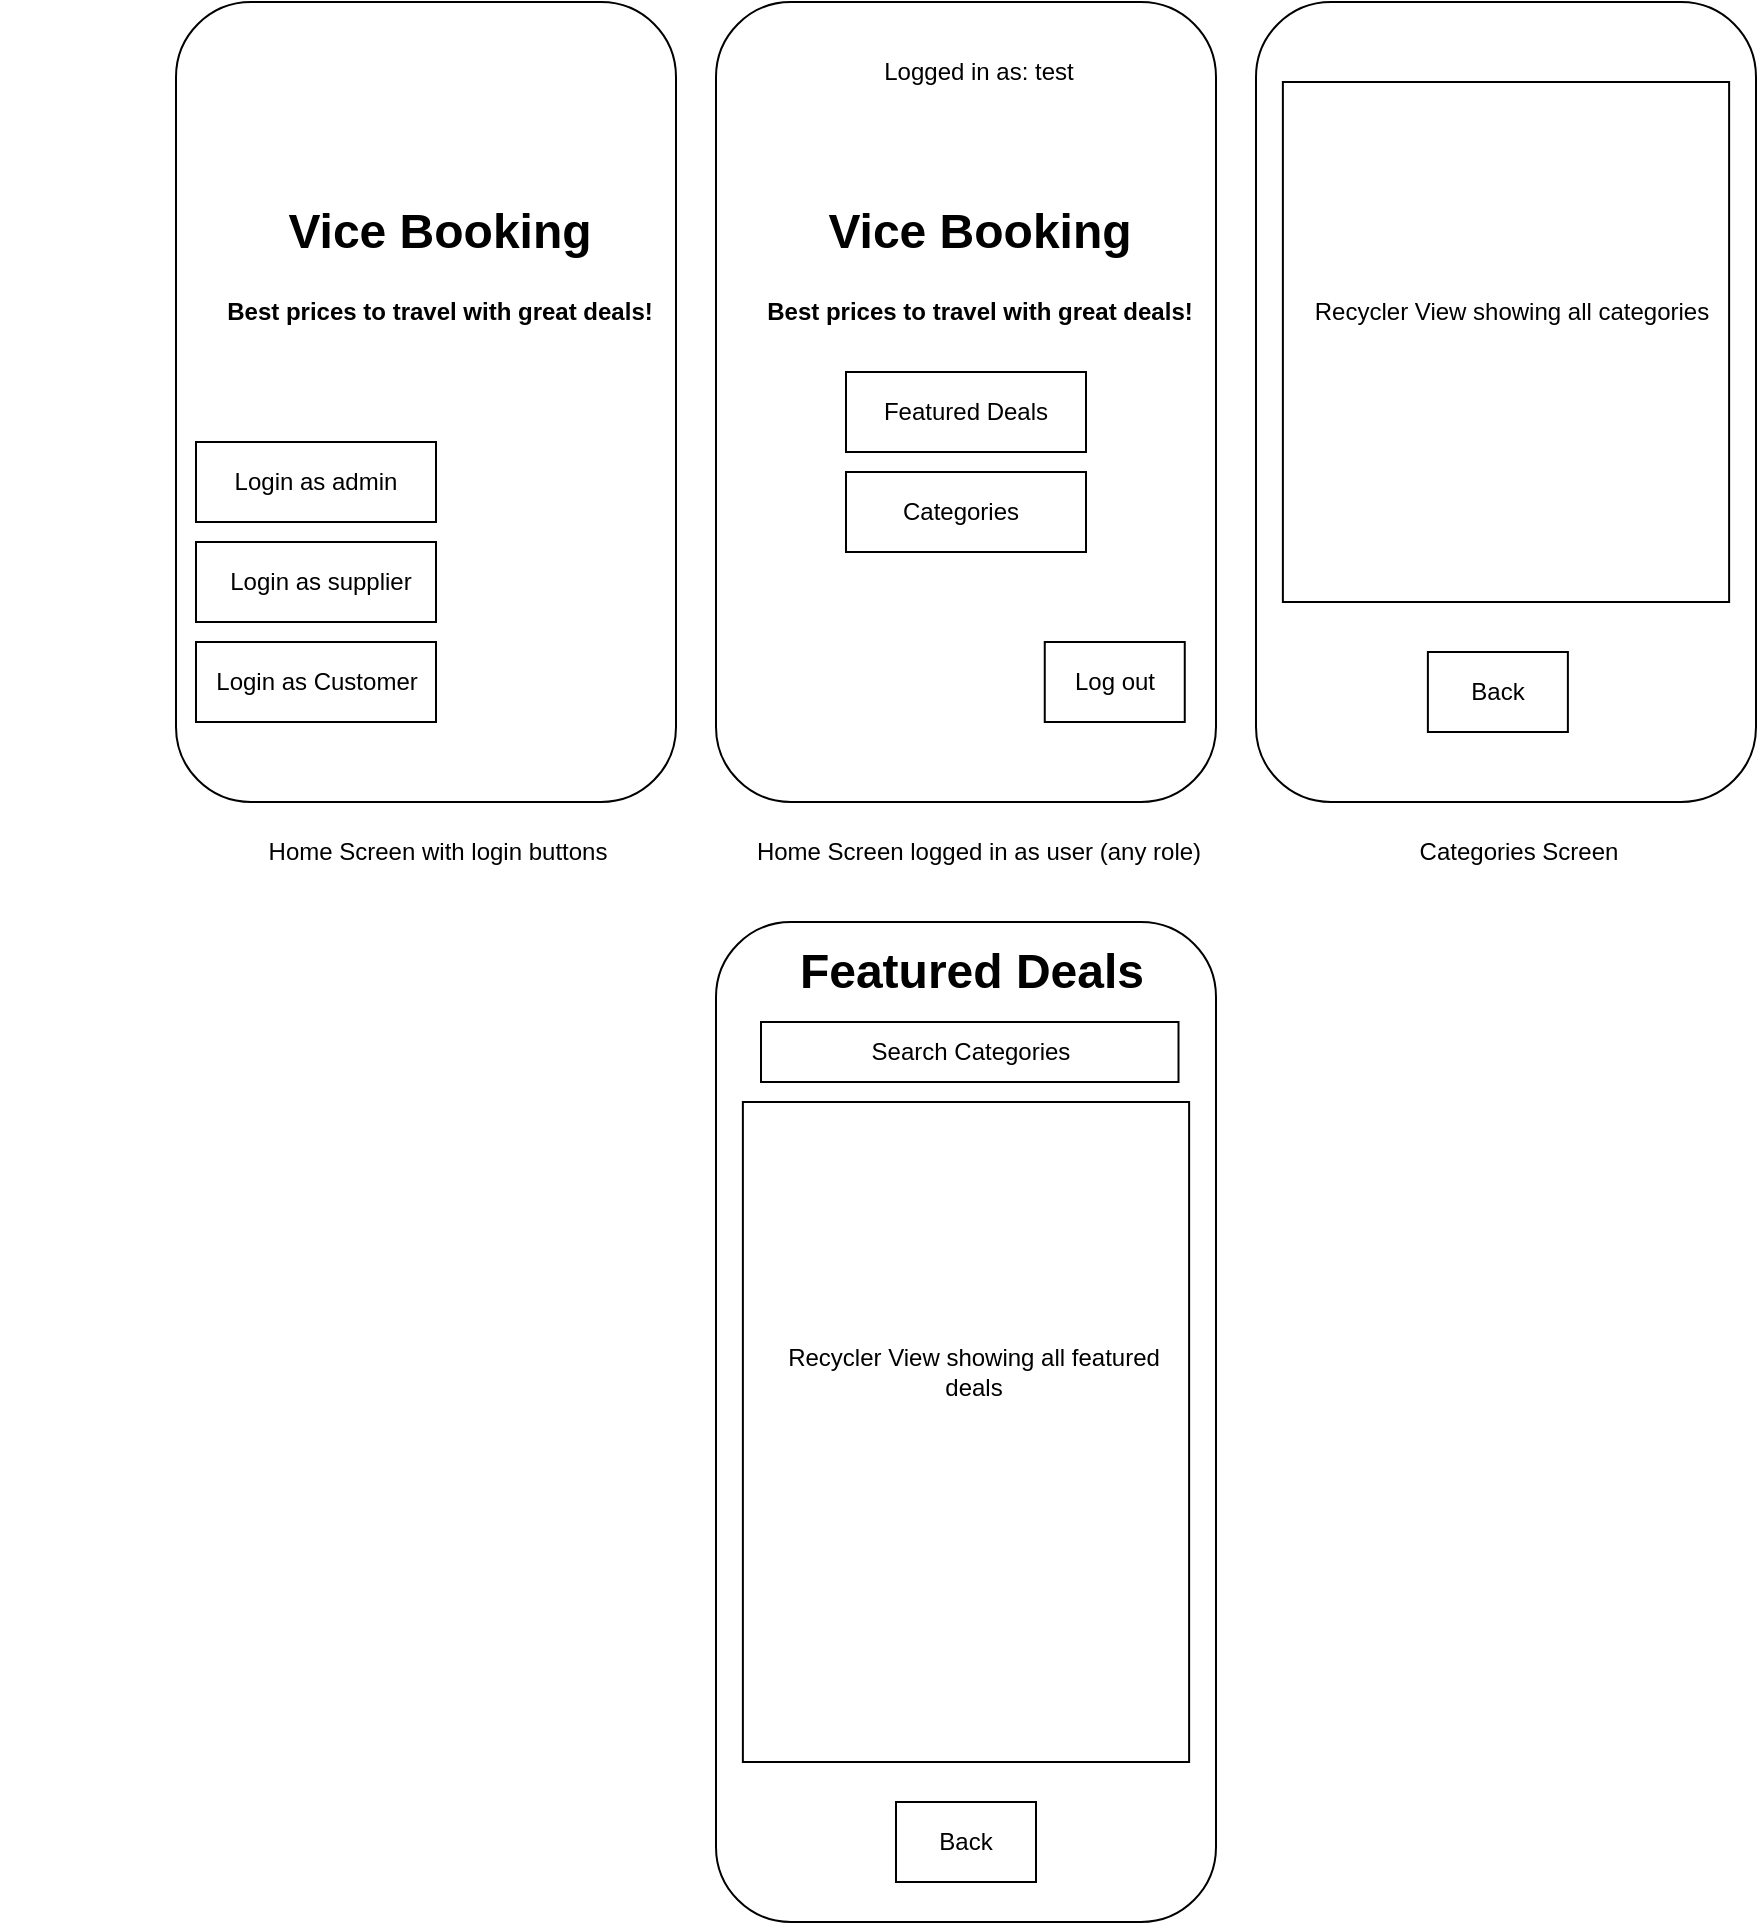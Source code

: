 <mxfile version="24.0.4" type="device">
  <diagram name="Page-1" id="WXH63kzB5HC8cYzc-r9u">
    <mxGraphModel dx="2537" dy="984" grid="1" gridSize="10" guides="1" tooltips="1" connect="1" arrows="1" fold="1" page="1" pageScale="1" pageWidth="850" pageHeight="1100" math="0" shadow="0">
      <root>
        <mxCell id="0" />
        <mxCell id="1" parent="0" />
        <mxCell id="rczzJYTpHLbBexRffqMJ-2" value="" style="rounded=1;whiteSpace=wrap;html=1;" vertex="1" parent="1">
          <mxGeometry x="40" y="30" width="250" height="400" as="geometry" />
        </mxCell>
        <mxCell id="rczzJYTpHLbBexRffqMJ-3" value="Vice Booking" style="text;html=1;align=center;verticalAlign=middle;whiteSpace=wrap;rounded=0;fontSize=24;fontStyle=1" vertex="1" parent="1">
          <mxGeometry x="92.5" y="130" width="157.5" height="30" as="geometry" />
        </mxCell>
        <mxCell id="rczzJYTpHLbBexRffqMJ-4" value="Best prices to travel with great deals!" style="text;html=1;align=center;verticalAlign=middle;whiteSpace=wrap;rounded=0;fontSize=12;fontStyle=1" vertex="1" parent="1">
          <mxGeometry x="-47.5" y="170" width="437.5" height="30" as="geometry" />
        </mxCell>
        <mxCell id="rczzJYTpHLbBexRffqMJ-5" value="" style="rounded=0;whiteSpace=wrap;html=1;" vertex="1" parent="1">
          <mxGeometry x="50" y="250" width="120" height="40" as="geometry" />
        </mxCell>
        <mxCell id="rczzJYTpHLbBexRffqMJ-6" value="Login as admin" style="text;html=1;align=center;verticalAlign=middle;whiteSpace=wrap;rounded=0;" vertex="1" parent="1">
          <mxGeometry x="65" y="255" width="90" height="30" as="geometry" />
        </mxCell>
        <mxCell id="rczzJYTpHLbBexRffqMJ-7" value="" style="rounded=0;whiteSpace=wrap;html=1;" vertex="1" parent="1">
          <mxGeometry x="50" y="300" width="120" height="40" as="geometry" />
        </mxCell>
        <mxCell id="rczzJYTpHLbBexRffqMJ-8" value="Login as supplier" style="text;html=1;align=center;verticalAlign=middle;whiteSpace=wrap;rounded=0;" vertex="1" parent="1">
          <mxGeometry x="65" y="305" width="95" height="30" as="geometry" />
        </mxCell>
        <mxCell id="rczzJYTpHLbBexRffqMJ-9" value="" style="rounded=0;whiteSpace=wrap;html=1;" vertex="1" parent="1">
          <mxGeometry x="50" y="350" width="120" height="40" as="geometry" />
        </mxCell>
        <mxCell id="rczzJYTpHLbBexRffqMJ-10" value="Login as Customer" style="text;html=1;align=center;verticalAlign=middle;whiteSpace=wrap;rounded=0;" vertex="1" parent="1">
          <mxGeometry x="57.5" y="355" width="105" height="30" as="geometry" />
        </mxCell>
        <mxCell id="rczzJYTpHLbBexRffqMJ-11" value="Home Screen with login buttons" style="text;html=1;align=center;verticalAlign=middle;whiteSpace=wrap;rounded=0;" vertex="1" parent="1">
          <mxGeometry x="71.25" y="440" width="200" height="30" as="geometry" />
        </mxCell>
        <mxCell id="rczzJYTpHLbBexRffqMJ-12" value="" style="rounded=1;whiteSpace=wrap;html=1;" vertex="1" parent="1">
          <mxGeometry x="310" y="30" width="250" height="400" as="geometry" />
        </mxCell>
        <mxCell id="rczzJYTpHLbBexRffqMJ-13" value="Vice Booking" style="text;html=1;align=center;verticalAlign=middle;whiteSpace=wrap;rounded=0;fontSize=24;fontStyle=1" vertex="1" parent="1">
          <mxGeometry x="362.5" y="130" width="157.5" height="30" as="geometry" />
        </mxCell>
        <mxCell id="rczzJYTpHLbBexRffqMJ-14" value="" style="rounded=0;whiteSpace=wrap;html=1;" vertex="1" parent="1">
          <mxGeometry x="375" y="215" width="120" height="40" as="geometry" />
        </mxCell>
        <mxCell id="rczzJYTpHLbBexRffqMJ-15" value="Featured Deals" style="text;html=1;align=center;verticalAlign=middle;whiteSpace=wrap;rounded=0;" vertex="1" parent="1">
          <mxGeometry x="390" y="220" width="90" height="30" as="geometry" />
        </mxCell>
        <mxCell id="rczzJYTpHLbBexRffqMJ-16" value="" style="rounded=0;whiteSpace=wrap;html=1;" vertex="1" parent="1">
          <mxGeometry x="375" y="265" width="120" height="40" as="geometry" />
        </mxCell>
        <mxCell id="rczzJYTpHLbBexRffqMJ-17" value="Categories" style="text;html=1;align=center;verticalAlign=middle;whiteSpace=wrap;rounded=0;" vertex="1" parent="1">
          <mxGeometry x="385" y="270" width="95" height="30" as="geometry" />
        </mxCell>
        <mxCell id="rczzJYTpHLbBexRffqMJ-20" value="Home Screen logged in as user (any role)" style="text;html=1;align=center;verticalAlign=middle;whiteSpace=wrap;rounded=0;" vertex="1" parent="1">
          <mxGeometry x="326.88" y="440" width="228.75" height="30" as="geometry" />
        </mxCell>
        <mxCell id="rczzJYTpHLbBexRffqMJ-21" value="Best prices to travel with great deals!" style="text;html=1;align=center;verticalAlign=middle;whiteSpace=wrap;rounded=0;fontSize=12;fontStyle=1" vertex="1" parent="1">
          <mxGeometry x="222.5" y="170" width="437.5" height="30" as="geometry" />
        </mxCell>
        <mxCell id="rczzJYTpHLbBexRffqMJ-22" value="" style="rounded=0;whiteSpace=wrap;html=1;" vertex="1" parent="1">
          <mxGeometry x="474.38" y="350" width="70" height="40" as="geometry" />
        </mxCell>
        <mxCell id="rczzJYTpHLbBexRffqMJ-23" value="Log out" style="text;html=1;align=center;verticalAlign=middle;whiteSpace=wrap;rounded=0;" vertex="1" parent="1">
          <mxGeometry x="463.13" y="355" width="92.5" height="30" as="geometry" />
        </mxCell>
        <mxCell id="rczzJYTpHLbBexRffqMJ-25" value="Logged in as: test" style="text;html=1;align=center;verticalAlign=middle;whiteSpace=wrap;rounded=0;" vertex="1" parent="1">
          <mxGeometry x="383.75" y="50" width="115" height="30" as="geometry" />
        </mxCell>
        <mxCell id="rczzJYTpHLbBexRffqMJ-26" value="" style="rounded=1;whiteSpace=wrap;html=1;" vertex="1" parent="1">
          <mxGeometry x="580" y="30" width="250" height="400" as="geometry" />
        </mxCell>
        <mxCell id="rczzJYTpHLbBexRffqMJ-32" value="Categories Screen" style="text;html=1;align=center;verticalAlign=middle;whiteSpace=wrap;rounded=0;" vertex="1" parent="1">
          <mxGeometry x="596.88" y="440" width="228.75" height="30" as="geometry" />
        </mxCell>
        <mxCell id="rczzJYTpHLbBexRffqMJ-33" value="" style="rounded=0;whiteSpace=wrap;html=1;" vertex="1" parent="1">
          <mxGeometry x="665.94" y="355" width="70" height="40" as="geometry" />
        </mxCell>
        <mxCell id="rczzJYTpHLbBexRffqMJ-34" value="Back" style="text;html=1;align=center;verticalAlign=middle;whiteSpace=wrap;rounded=0;" vertex="1" parent="1">
          <mxGeometry x="651.88" y="360" width="98.12" height="30" as="geometry" />
        </mxCell>
        <mxCell id="rczzJYTpHLbBexRffqMJ-37" value="" style="rounded=0;whiteSpace=wrap;html=1;" vertex="1" parent="1">
          <mxGeometry x="593.44" y="70" width="223.12" height="260" as="geometry" />
        </mxCell>
        <mxCell id="rczzJYTpHLbBexRffqMJ-38" value="Recycler View showing all categories" style="text;html=1;align=center;verticalAlign=middle;whiteSpace=wrap;rounded=0;" vertex="1" parent="1">
          <mxGeometry x="605.94" y="80" width="204.06" height="210" as="geometry" />
        </mxCell>
        <mxCell id="rczzJYTpHLbBexRffqMJ-46" value="" style="rounded=1;whiteSpace=wrap;html=1;" vertex="1" parent="1">
          <mxGeometry x="310" y="490" width="250" height="500" as="geometry" />
        </mxCell>
        <mxCell id="rczzJYTpHLbBexRffqMJ-48" value="" style="rounded=0;whiteSpace=wrap;html=1;" vertex="1" parent="1">
          <mxGeometry x="323.44" y="580" width="223.12" height="330" as="geometry" />
        </mxCell>
        <mxCell id="rczzJYTpHLbBexRffqMJ-51" value="" style="rounded=0;whiteSpace=wrap;html=1;" vertex="1" parent="1">
          <mxGeometry x="400.0" y="930" width="70" height="40" as="geometry" />
        </mxCell>
        <mxCell id="rczzJYTpHLbBexRffqMJ-49" value="Recycler View showing all featured deals" style="text;html=1;align=center;verticalAlign=middle;whiteSpace=wrap;rounded=0;" vertex="1" parent="1">
          <mxGeometry x="337.19" y="610" width="204.06" height="210" as="geometry" />
        </mxCell>
        <mxCell id="rczzJYTpHLbBexRffqMJ-50" value="Featured Deals" style="text;html=1;align=center;verticalAlign=middle;whiteSpace=wrap;rounded=0;fontSize=24;fontStyle=1" vertex="1" parent="1">
          <mxGeometry x="346.1" y="500" width="183.75" height="30" as="geometry" />
        </mxCell>
        <mxCell id="rczzJYTpHLbBexRffqMJ-52" value="Back" style="text;html=1;align=center;verticalAlign=middle;whiteSpace=wrap;rounded=0;" vertex="1" parent="1">
          <mxGeometry x="385.94" y="935" width="98.12" height="30" as="geometry" />
        </mxCell>
        <mxCell id="rczzJYTpHLbBexRffqMJ-53" value="Search Categories" style="rounded=0;whiteSpace=wrap;html=1;" vertex="1" parent="1">
          <mxGeometry x="332.5" y="540" width="208.75" height="30" as="geometry" />
        </mxCell>
      </root>
    </mxGraphModel>
  </diagram>
</mxfile>
